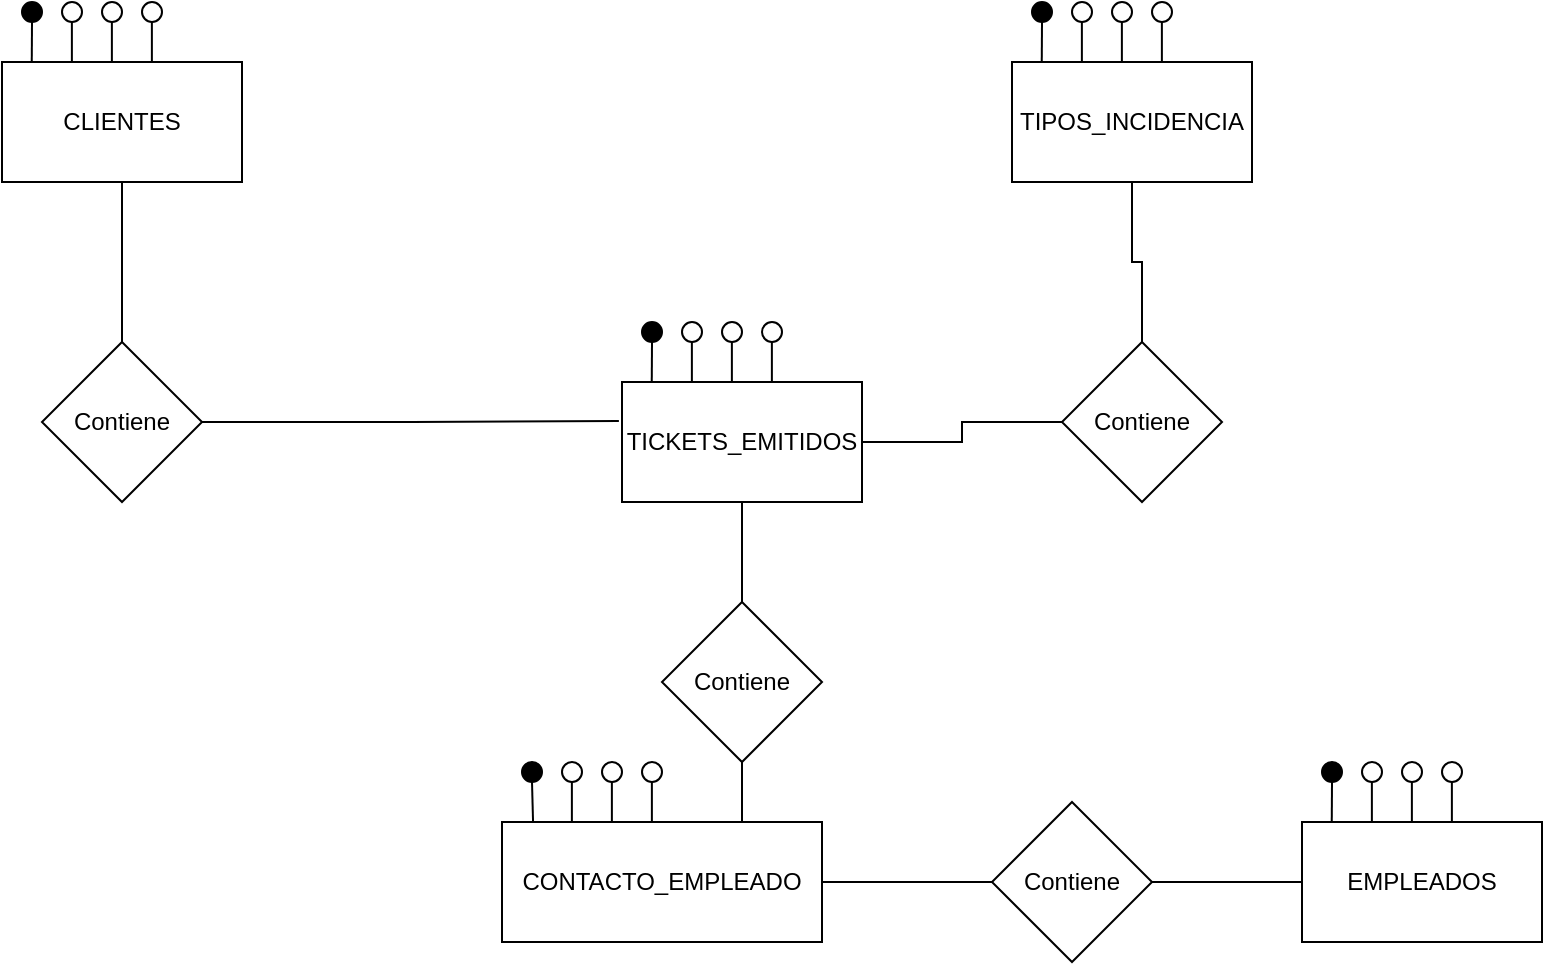 <mxfile version="26.0.11">
  <diagram name="Página-1" id="wWbybW4AgsydUM7M1q-k">
    <mxGraphModel dx="1434" dy="730" grid="1" gridSize="10" guides="1" tooltips="1" connect="1" arrows="1" fold="1" page="1" pageScale="1" pageWidth="827" pageHeight="1169" math="0" shadow="0">
      <root>
        <mxCell id="0" />
        <mxCell id="1" parent="0" />
        <mxCell id="frDuJ9KVxLly9ldDbSw8-1" value="CLIENTES" style="rounded=0;whiteSpace=wrap;html=1;" vertex="1" parent="1">
          <mxGeometry x="30" y="60" width="120" height="60" as="geometry" />
        </mxCell>
        <mxCell id="frDuJ9KVxLly9ldDbSw8-2" value="" style="ellipse;whiteSpace=wrap;html=1;aspect=fixed;fillColor=#000000;" vertex="1" parent="1">
          <mxGeometry x="40" y="30" width="10" height="10" as="geometry" />
        </mxCell>
        <mxCell id="frDuJ9KVxLly9ldDbSw8-3" value="" style="endArrow=none;html=1;rounded=0;entryX=0.5;entryY=1;entryDx=0;entryDy=0;exitX=0.124;exitY=0;exitDx=0;exitDy=0;exitPerimeter=0;" edge="1" parent="1" source="frDuJ9KVxLly9ldDbSw8-1" target="frDuJ9KVxLly9ldDbSw8-2">
          <mxGeometry width="50" height="50" relative="1" as="geometry">
            <mxPoint x="40" y="60" as="sourcePoint" />
            <mxPoint x="90" y="10" as="targetPoint" />
          </mxGeometry>
        </mxCell>
        <mxCell id="frDuJ9KVxLly9ldDbSw8-4" value="" style="ellipse;whiteSpace=wrap;html=1;aspect=fixed;" vertex="1" parent="1">
          <mxGeometry x="60" y="30" width="10" height="10" as="geometry" />
        </mxCell>
        <mxCell id="frDuJ9KVxLly9ldDbSw8-5" value="" style="ellipse;whiteSpace=wrap;html=1;aspect=fixed;" vertex="1" parent="1">
          <mxGeometry x="80" y="30" width="10" height="10" as="geometry" />
        </mxCell>
        <mxCell id="frDuJ9KVxLly9ldDbSw8-6" value="" style="ellipse;whiteSpace=wrap;html=1;aspect=fixed;" vertex="1" parent="1">
          <mxGeometry x="100" y="30" width="10" height="10" as="geometry" />
        </mxCell>
        <mxCell id="frDuJ9KVxLly9ldDbSw8-7" value="" style="endArrow=none;html=1;rounded=0;entryX=0.5;entryY=1;entryDx=0;entryDy=0;exitX=0.124;exitY=0;exitDx=0;exitDy=0;exitPerimeter=0;" edge="1" parent="1">
          <mxGeometry width="50" height="50" relative="1" as="geometry">
            <mxPoint x="64.94" y="60" as="sourcePoint" />
            <mxPoint x="64.94" y="40" as="targetPoint" />
          </mxGeometry>
        </mxCell>
        <mxCell id="frDuJ9KVxLly9ldDbSw8-8" value="" style="endArrow=none;html=1;rounded=0;entryX=0.5;entryY=1;entryDx=0;entryDy=0;exitX=0.124;exitY=0;exitDx=0;exitDy=0;exitPerimeter=0;" edge="1" parent="1">
          <mxGeometry width="50" height="50" relative="1" as="geometry">
            <mxPoint x="84.94" y="60" as="sourcePoint" />
            <mxPoint x="84.94" y="40" as="targetPoint" />
          </mxGeometry>
        </mxCell>
        <mxCell id="frDuJ9KVxLly9ldDbSw8-9" value="" style="endArrow=none;html=1;rounded=0;entryX=0.5;entryY=1;entryDx=0;entryDy=0;exitX=0.124;exitY=0;exitDx=0;exitDy=0;exitPerimeter=0;" edge="1" parent="1">
          <mxGeometry width="50" height="50" relative="1" as="geometry">
            <mxPoint x="104.94" y="60" as="sourcePoint" />
            <mxPoint x="104.94" y="40" as="targetPoint" />
          </mxGeometry>
        </mxCell>
        <mxCell id="frDuJ9KVxLly9ldDbSw8-10" value="EMPLEADOS" style="rounded=0;whiteSpace=wrap;html=1;" vertex="1" parent="1">
          <mxGeometry x="680" y="440" width="120" height="60" as="geometry" />
        </mxCell>
        <mxCell id="frDuJ9KVxLly9ldDbSw8-11" value="" style="ellipse;whiteSpace=wrap;html=1;aspect=fixed;fillColor=#000000;" vertex="1" parent="1">
          <mxGeometry x="690" y="410" width="10" height="10" as="geometry" />
        </mxCell>
        <mxCell id="frDuJ9KVxLly9ldDbSw8-12" value="" style="endArrow=none;html=1;rounded=0;entryX=0.5;entryY=1;entryDx=0;entryDy=0;exitX=0.124;exitY=0;exitDx=0;exitDy=0;exitPerimeter=0;" edge="1" parent="1" source="frDuJ9KVxLly9ldDbSw8-10" target="frDuJ9KVxLly9ldDbSw8-11">
          <mxGeometry width="50" height="50" relative="1" as="geometry">
            <mxPoint x="690" y="440" as="sourcePoint" />
            <mxPoint x="740" y="390" as="targetPoint" />
          </mxGeometry>
        </mxCell>
        <mxCell id="frDuJ9KVxLly9ldDbSw8-13" value="" style="ellipse;whiteSpace=wrap;html=1;aspect=fixed;" vertex="1" parent="1">
          <mxGeometry x="710" y="410" width="10" height="10" as="geometry" />
        </mxCell>
        <mxCell id="frDuJ9KVxLly9ldDbSw8-14" value="" style="ellipse;whiteSpace=wrap;html=1;aspect=fixed;" vertex="1" parent="1">
          <mxGeometry x="730" y="410" width="10" height="10" as="geometry" />
        </mxCell>
        <mxCell id="frDuJ9KVxLly9ldDbSw8-15" value="" style="ellipse;whiteSpace=wrap;html=1;aspect=fixed;" vertex="1" parent="1">
          <mxGeometry x="750" y="410" width="10" height="10" as="geometry" />
        </mxCell>
        <mxCell id="frDuJ9KVxLly9ldDbSw8-16" value="" style="endArrow=none;html=1;rounded=0;entryX=0.5;entryY=1;entryDx=0;entryDy=0;exitX=0.124;exitY=0;exitDx=0;exitDy=0;exitPerimeter=0;" edge="1" parent="1">
          <mxGeometry width="50" height="50" relative="1" as="geometry">
            <mxPoint x="714.94" y="440" as="sourcePoint" />
            <mxPoint x="714.94" y="420" as="targetPoint" />
          </mxGeometry>
        </mxCell>
        <mxCell id="frDuJ9KVxLly9ldDbSw8-17" value="" style="endArrow=none;html=1;rounded=0;entryX=0.5;entryY=1;entryDx=0;entryDy=0;exitX=0.124;exitY=0;exitDx=0;exitDy=0;exitPerimeter=0;" edge="1" parent="1">
          <mxGeometry width="50" height="50" relative="1" as="geometry">
            <mxPoint x="734.94" y="440" as="sourcePoint" />
            <mxPoint x="734.94" y="420" as="targetPoint" />
          </mxGeometry>
        </mxCell>
        <mxCell id="frDuJ9KVxLly9ldDbSw8-18" value="" style="endArrow=none;html=1;rounded=0;entryX=0.5;entryY=1;entryDx=0;entryDy=0;exitX=0.124;exitY=0;exitDx=0;exitDy=0;exitPerimeter=0;" edge="1" parent="1">
          <mxGeometry width="50" height="50" relative="1" as="geometry">
            <mxPoint x="754.94" y="440" as="sourcePoint" />
            <mxPoint x="754.94" y="420" as="targetPoint" />
          </mxGeometry>
        </mxCell>
        <mxCell id="frDuJ9KVxLly9ldDbSw8-19" value="TIPOS_INCIDENCIA" style="rounded=0;whiteSpace=wrap;html=1;" vertex="1" parent="1">
          <mxGeometry x="535" y="60" width="120" height="60" as="geometry" />
        </mxCell>
        <mxCell id="frDuJ9KVxLly9ldDbSw8-20" value="" style="ellipse;whiteSpace=wrap;html=1;aspect=fixed;fillColor=#000000;" vertex="1" parent="1">
          <mxGeometry x="545" y="30" width="10" height="10" as="geometry" />
        </mxCell>
        <mxCell id="frDuJ9KVxLly9ldDbSw8-21" value="" style="endArrow=none;html=1;rounded=0;entryX=0.5;entryY=1;entryDx=0;entryDy=0;exitX=0.124;exitY=0;exitDx=0;exitDy=0;exitPerimeter=0;" edge="1" parent="1" source="frDuJ9KVxLly9ldDbSw8-19" target="frDuJ9KVxLly9ldDbSw8-20">
          <mxGeometry width="50" height="50" relative="1" as="geometry">
            <mxPoint x="545" y="60" as="sourcePoint" />
            <mxPoint x="595" y="10" as="targetPoint" />
          </mxGeometry>
        </mxCell>
        <mxCell id="frDuJ9KVxLly9ldDbSw8-22" value="" style="ellipse;whiteSpace=wrap;html=1;aspect=fixed;" vertex="1" parent="1">
          <mxGeometry x="565" y="30" width="10" height="10" as="geometry" />
        </mxCell>
        <mxCell id="frDuJ9KVxLly9ldDbSw8-23" value="" style="ellipse;whiteSpace=wrap;html=1;aspect=fixed;" vertex="1" parent="1">
          <mxGeometry x="585" y="30" width="10" height="10" as="geometry" />
        </mxCell>
        <mxCell id="frDuJ9KVxLly9ldDbSw8-24" value="" style="ellipse;whiteSpace=wrap;html=1;aspect=fixed;" vertex="1" parent="1">
          <mxGeometry x="605" y="30" width="10" height="10" as="geometry" />
        </mxCell>
        <mxCell id="frDuJ9KVxLly9ldDbSw8-25" value="" style="endArrow=none;html=1;rounded=0;entryX=0.5;entryY=1;entryDx=0;entryDy=0;exitX=0.124;exitY=0;exitDx=0;exitDy=0;exitPerimeter=0;" edge="1" parent="1">
          <mxGeometry width="50" height="50" relative="1" as="geometry">
            <mxPoint x="569.94" y="60" as="sourcePoint" />
            <mxPoint x="569.94" y="40" as="targetPoint" />
          </mxGeometry>
        </mxCell>
        <mxCell id="frDuJ9KVxLly9ldDbSw8-26" value="" style="endArrow=none;html=1;rounded=0;entryX=0.5;entryY=1;entryDx=0;entryDy=0;exitX=0.124;exitY=0;exitDx=0;exitDy=0;exitPerimeter=0;" edge="1" parent="1">
          <mxGeometry width="50" height="50" relative="1" as="geometry">
            <mxPoint x="589.94" y="60" as="sourcePoint" />
            <mxPoint x="589.94" y="40" as="targetPoint" />
          </mxGeometry>
        </mxCell>
        <mxCell id="frDuJ9KVxLly9ldDbSw8-27" value="" style="endArrow=none;html=1;rounded=0;entryX=0.5;entryY=1;entryDx=0;entryDy=0;exitX=0.124;exitY=0;exitDx=0;exitDy=0;exitPerimeter=0;" edge="1" parent="1">
          <mxGeometry width="50" height="50" relative="1" as="geometry">
            <mxPoint x="609.94" y="60" as="sourcePoint" />
            <mxPoint x="609.94" y="40" as="targetPoint" />
          </mxGeometry>
        </mxCell>
        <mxCell id="frDuJ9KVxLly9ldDbSw8-28" value="TICKETS_EMITIDOS" style="rounded=0;whiteSpace=wrap;html=1;" vertex="1" parent="1">
          <mxGeometry x="340" y="220" width="120" height="60" as="geometry" />
        </mxCell>
        <mxCell id="frDuJ9KVxLly9ldDbSw8-29" value="" style="ellipse;whiteSpace=wrap;html=1;aspect=fixed;fillColor=#000000;" vertex="1" parent="1">
          <mxGeometry x="350" y="190" width="10" height="10" as="geometry" />
        </mxCell>
        <mxCell id="frDuJ9KVxLly9ldDbSw8-30" value="" style="endArrow=none;html=1;rounded=0;entryX=0.5;entryY=1;entryDx=0;entryDy=0;exitX=0.124;exitY=0;exitDx=0;exitDy=0;exitPerimeter=0;" edge="1" parent="1" source="frDuJ9KVxLly9ldDbSw8-28" target="frDuJ9KVxLly9ldDbSw8-29">
          <mxGeometry width="50" height="50" relative="1" as="geometry">
            <mxPoint x="350" y="220" as="sourcePoint" />
            <mxPoint x="400" y="170" as="targetPoint" />
          </mxGeometry>
        </mxCell>
        <mxCell id="frDuJ9KVxLly9ldDbSw8-31" value="" style="ellipse;whiteSpace=wrap;html=1;aspect=fixed;" vertex="1" parent="1">
          <mxGeometry x="370" y="190" width="10" height="10" as="geometry" />
        </mxCell>
        <mxCell id="frDuJ9KVxLly9ldDbSw8-32" value="" style="ellipse;whiteSpace=wrap;html=1;aspect=fixed;" vertex="1" parent="1">
          <mxGeometry x="390" y="190" width="10" height="10" as="geometry" />
        </mxCell>
        <mxCell id="frDuJ9KVxLly9ldDbSw8-33" value="" style="ellipse;whiteSpace=wrap;html=1;aspect=fixed;" vertex="1" parent="1">
          <mxGeometry x="410" y="190" width="10" height="10" as="geometry" />
        </mxCell>
        <mxCell id="frDuJ9KVxLly9ldDbSw8-34" value="" style="endArrow=none;html=1;rounded=0;entryX=0.5;entryY=1;entryDx=0;entryDy=0;exitX=0.124;exitY=0;exitDx=0;exitDy=0;exitPerimeter=0;" edge="1" parent="1">
          <mxGeometry width="50" height="50" relative="1" as="geometry">
            <mxPoint x="374.94" y="220" as="sourcePoint" />
            <mxPoint x="374.94" y="200" as="targetPoint" />
          </mxGeometry>
        </mxCell>
        <mxCell id="frDuJ9KVxLly9ldDbSw8-35" value="" style="endArrow=none;html=1;rounded=0;entryX=0.5;entryY=1;entryDx=0;entryDy=0;exitX=0.124;exitY=0;exitDx=0;exitDy=0;exitPerimeter=0;" edge="1" parent="1">
          <mxGeometry width="50" height="50" relative="1" as="geometry">
            <mxPoint x="394.94" y="220" as="sourcePoint" />
            <mxPoint x="394.94" y="200" as="targetPoint" />
          </mxGeometry>
        </mxCell>
        <mxCell id="frDuJ9KVxLly9ldDbSw8-36" value="" style="endArrow=none;html=1;rounded=0;entryX=0.5;entryY=1;entryDx=0;entryDy=0;exitX=0.124;exitY=0;exitDx=0;exitDy=0;exitPerimeter=0;" edge="1" parent="1">
          <mxGeometry width="50" height="50" relative="1" as="geometry">
            <mxPoint x="414.94" y="220" as="sourcePoint" />
            <mxPoint x="414.94" y="200" as="targetPoint" />
          </mxGeometry>
        </mxCell>
        <mxCell id="frDuJ9KVxLly9ldDbSw8-58" style="edgeStyle=orthogonalEdgeStyle;rounded=0;orthogonalLoop=1;jettySize=auto;html=1;endArrow=none;startFill=0;" edge="1" parent="1" source="frDuJ9KVxLly9ldDbSw8-37" target="frDuJ9KVxLly9ldDbSw8-57">
          <mxGeometry relative="1" as="geometry" />
        </mxCell>
        <mxCell id="frDuJ9KVxLly9ldDbSw8-37" value="CONTACTO_EMPLEADO" style="rounded=0;whiteSpace=wrap;html=1;" vertex="1" parent="1">
          <mxGeometry x="280" y="440" width="160" height="60" as="geometry" />
        </mxCell>
        <mxCell id="frDuJ9KVxLly9ldDbSw8-38" value="" style="ellipse;whiteSpace=wrap;html=1;aspect=fixed;fillColor=#000000;" vertex="1" parent="1">
          <mxGeometry x="290" y="410" width="10" height="10" as="geometry" />
        </mxCell>
        <mxCell id="frDuJ9KVxLly9ldDbSw8-39" value="" style="endArrow=none;html=1;rounded=0;entryX=0.5;entryY=1;entryDx=0;entryDy=0;exitX=0.097;exitY=-0.009;exitDx=0;exitDy=0;exitPerimeter=0;" edge="1" parent="1" source="frDuJ9KVxLly9ldDbSw8-37" target="frDuJ9KVxLly9ldDbSw8-38">
          <mxGeometry width="50" height="50" relative="1" as="geometry">
            <mxPoint x="290" y="440" as="sourcePoint" />
            <mxPoint x="340" y="390" as="targetPoint" />
          </mxGeometry>
        </mxCell>
        <mxCell id="frDuJ9KVxLly9ldDbSw8-40" value="" style="ellipse;whiteSpace=wrap;html=1;aspect=fixed;" vertex="1" parent="1">
          <mxGeometry x="310" y="410" width="10" height="10" as="geometry" />
        </mxCell>
        <mxCell id="frDuJ9KVxLly9ldDbSw8-41" value="" style="ellipse;whiteSpace=wrap;html=1;aspect=fixed;" vertex="1" parent="1">
          <mxGeometry x="330" y="410" width="10" height="10" as="geometry" />
        </mxCell>
        <mxCell id="frDuJ9KVxLly9ldDbSw8-42" value="" style="ellipse;whiteSpace=wrap;html=1;aspect=fixed;" vertex="1" parent="1">
          <mxGeometry x="350" y="410" width="10" height="10" as="geometry" />
        </mxCell>
        <mxCell id="frDuJ9KVxLly9ldDbSw8-43" value="" style="endArrow=none;html=1;rounded=0;entryX=0.5;entryY=1;entryDx=0;entryDy=0;exitX=0.124;exitY=0;exitDx=0;exitDy=0;exitPerimeter=0;" edge="1" parent="1">
          <mxGeometry width="50" height="50" relative="1" as="geometry">
            <mxPoint x="314.94" y="440" as="sourcePoint" />
            <mxPoint x="314.94" y="420" as="targetPoint" />
          </mxGeometry>
        </mxCell>
        <mxCell id="frDuJ9KVxLly9ldDbSw8-44" value="" style="endArrow=none;html=1;rounded=0;entryX=0.5;entryY=1;entryDx=0;entryDy=0;exitX=0.124;exitY=0;exitDx=0;exitDy=0;exitPerimeter=0;" edge="1" parent="1">
          <mxGeometry width="50" height="50" relative="1" as="geometry">
            <mxPoint x="334.94" y="440" as="sourcePoint" />
            <mxPoint x="334.94" y="420" as="targetPoint" />
          </mxGeometry>
        </mxCell>
        <mxCell id="frDuJ9KVxLly9ldDbSw8-45" value="" style="endArrow=none;html=1;rounded=0;entryX=0.5;entryY=1;entryDx=0;entryDy=0;exitX=0.124;exitY=0;exitDx=0;exitDy=0;exitPerimeter=0;" edge="1" parent="1">
          <mxGeometry width="50" height="50" relative="1" as="geometry">
            <mxPoint x="354.94" y="440" as="sourcePoint" />
            <mxPoint x="354.94" y="420" as="targetPoint" />
          </mxGeometry>
        </mxCell>
        <mxCell id="frDuJ9KVxLly9ldDbSw8-48" style="edgeStyle=orthogonalEdgeStyle;rounded=0;orthogonalLoop=1;jettySize=auto;html=1;endArrow=none;startFill=0;" edge="1" parent="1" source="frDuJ9KVxLly9ldDbSw8-46" target="frDuJ9KVxLly9ldDbSw8-1">
          <mxGeometry relative="1" as="geometry" />
        </mxCell>
        <mxCell id="frDuJ9KVxLly9ldDbSw8-46" value="Contiene" style="rhombus;whiteSpace=wrap;html=1;" vertex="1" parent="1">
          <mxGeometry x="50" y="200" width="80" height="80" as="geometry" />
        </mxCell>
        <mxCell id="frDuJ9KVxLly9ldDbSw8-49" style="edgeStyle=orthogonalEdgeStyle;rounded=0;orthogonalLoop=1;jettySize=auto;html=1;exitX=1;exitY=0.5;exitDx=0;exitDy=0;entryX=-0.013;entryY=0.326;entryDx=0;entryDy=0;entryPerimeter=0;endArrow=none;startFill=0;" edge="1" parent="1" source="frDuJ9KVxLly9ldDbSw8-46" target="frDuJ9KVxLly9ldDbSw8-28">
          <mxGeometry relative="1" as="geometry" />
        </mxCell>
        <mxCell id="frDuJ9KVxLly9ldDbSw8-51" value="" style="edgeStyle=orthogonalEdgeStyle;rounded=0;orthogonalLoop=1;jettySize=auto;html=1;endArrow=none;startFill=0;" edge="1" parent="1" source="frDuJ9KVxLly9ldDbSw8-50" target="frDuJ9KVxLly9ldDbSw8-28">
          <mxGeometry relative="1" as="geometry" />
        </mxCell>
        <mxCell id="frDuJ9KVxLly9ldDbSw8-52" value="" style="edgeStyle=orthogonalEdgeStyle;rounded=0;orthogonalLoop=1;jettySize=auto;html=1;endArrow=none;startFill=0;" edge="1" parent="1" source="frDuJ9KVxLly9ldDbSw8-50" target="frDuJ9KVxLly9ldDbSw8-19">
          <mxGeometry relative="1" as="geometry" />
        </mxCell>
        <mxCell id="frDuJ9KVxLly9ldDbSw8-50" value="Contiene" style="rhombus;whiteSpace=wrap;html=1;" vertex="1" parent="1">
          <mxGeometry x="560" y="200" width="80" height="80" as="geometry" />
        </mxCell>
        <mxCell id="frDuJ9KVxLly9ldDbSw8-55" style="edgeStyle=orthogonalEdgeStyle;rounded=0;orthogonalLoop=1;jettySize=auto;html=1;endArrow=none;startFill=0;" edge="1" parent="1" source="frDuJ9KVxLly9ldDbSw8-53" target="frDuJ9KVxLly9ldDbSw8-28">
          <mxGeometry relative="1" as="geometry" />
        </mxCell>
        <mxCell id="frDuJ9KVxLly9ldDbSw8-56" style="edgeStyle=orthogonalEdgeStyle;rounded=0;orthogonalLoop=1;jettySize=auto;html=1;entryX=0.75;entryY=0;entryDx=0;entryDy=0;endArrow=none;startFill=0;" edge="1" parent="1" source="frDuJ9KVxLly9ldDbSw8-53" target="frDuJ9KVxLly9ldDbSw8-37">
          <mxGeometry relative="1" as="geometry" />
        </mxCell>
        <mxCell id="frDuJ9KVxLly9ldDbSw8-53" value="Contiene" style="rhombus;whiteSpace=wrap;html=1;" vertex="1" parent="1">
          <mxGeometry x="360" y="330" width="80" height="80" as="geometry" />
        </mxCell>
        <mxCell id="frDuJ9KVxLly9ldDbSw8-59" style="edgeStyle=orthogonalEdgeStyle;rounded=0;orthogonalLoop=1;jettySize=auto;html=1;endArrow=none;startFill=0;" edge="1" parent="1" source="frDuJ9KVxLly9ldDbSw8-57" target="frDuJ9KVxLly9ldDbSw8-10">
          <mxGeometry relative="1" as="geometry" />
        </mxCell>
        <mxCell id="frDuJ9KVxLly9ldDbSw8-57" value="Contiene" style="rhombus;whiteSpace=wrap;html=1;" vertex="1" parent="1">
          <mxGeometry x="525" y="430" width="80" height="80" as="geometry" />
        </mxCell>
      </root>
    </mxGraphModel>
  </diagram>
</mxfile>
